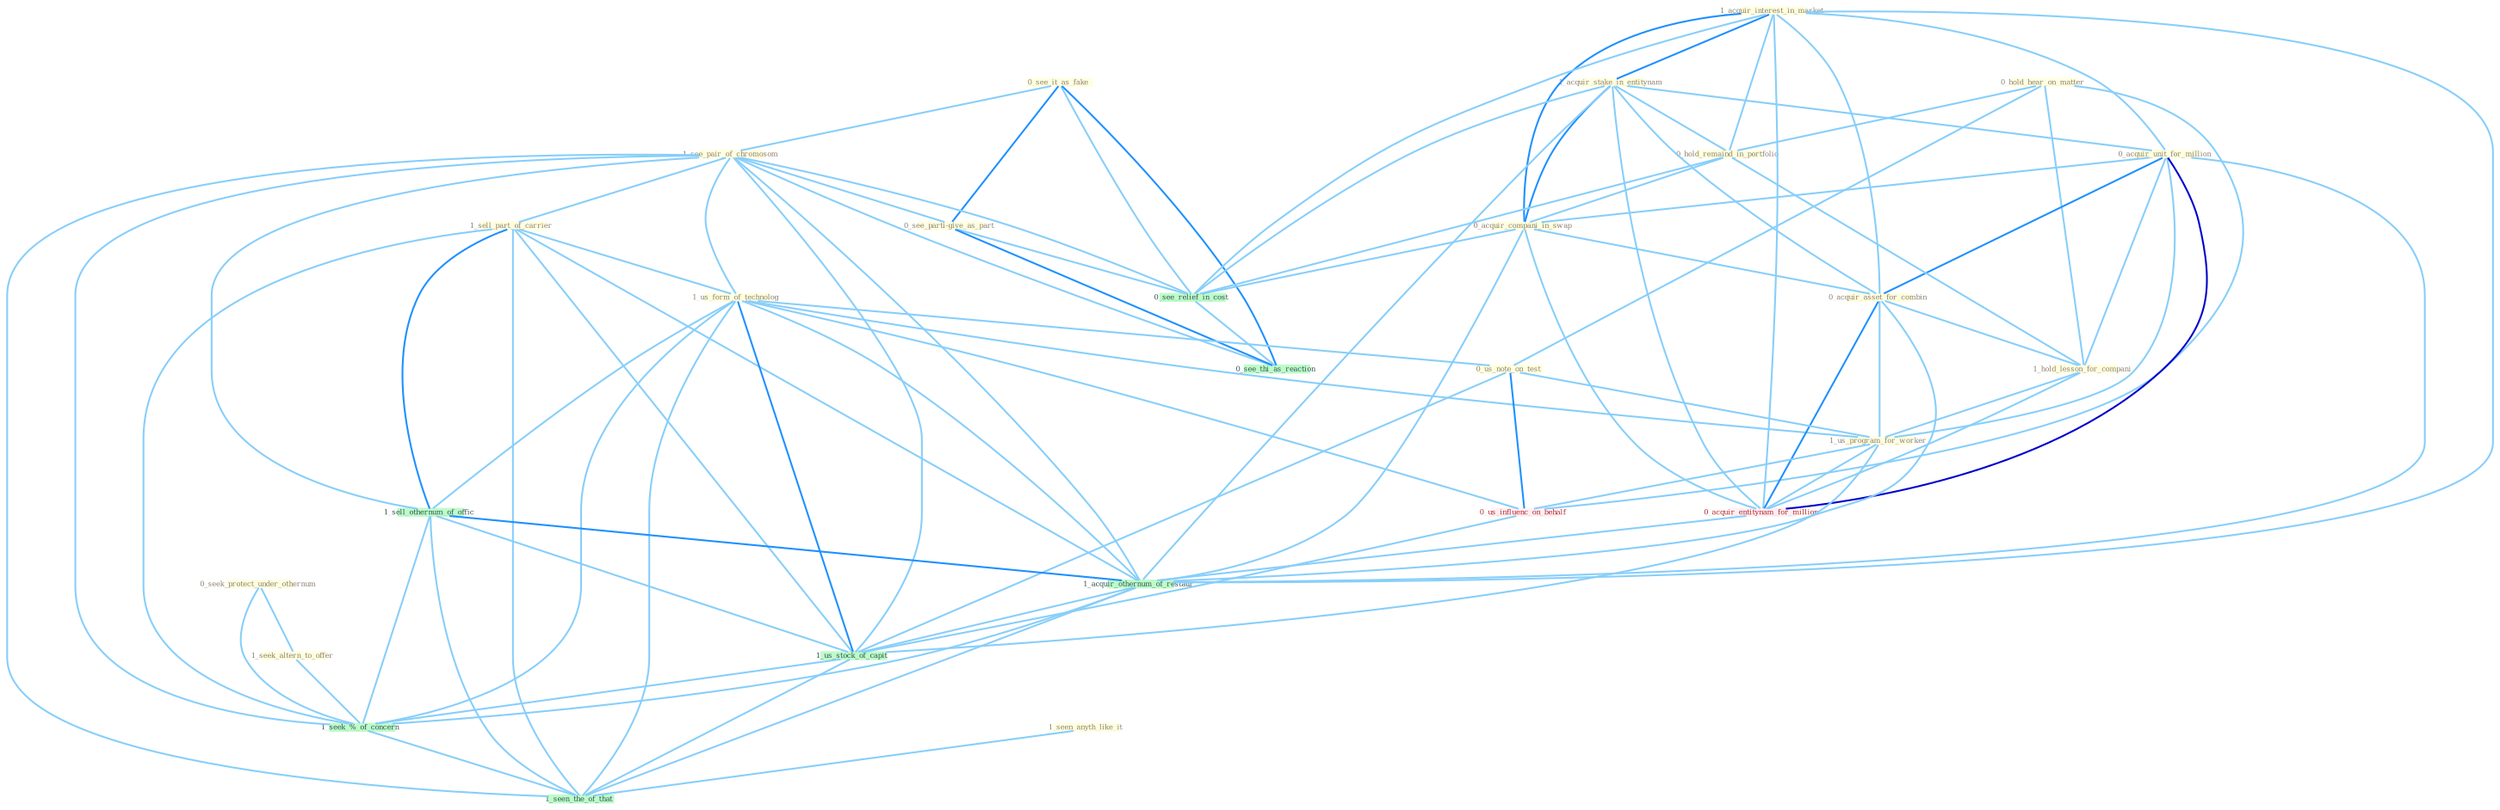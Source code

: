 Graph G{ 
    node
    [shape=polygon,style=filled,width=.5,height=.06,color="#BDFCC9",fixedsize=true,fontsize=4,
    fontcolor="#2f4f4f"];
    {node
    [color="#ffffe0", fontcolor="#8b7d6b"] "0_seek_protect_under_othernum " "1_seek_altern_to_offer " "0_see_it_as_fake " "1_acquir_interest_in_market " "1_see_pair_of_chromosom " "0_see_parti-give_as_part " "1_sell_part_of_carrier " "1_acquir_stake_in_entitynam " "0_hold_hear_on_matter " "0_acquir_unit_for_million " "1_us_form_of_technolog " "0_hold_remaind_in_portfolio " "0_acquir_compani_in_swap " "1_seen_anyth_like_it " "0_acquir_asset_for_combin " "0_us_note_on_test " "1_hold_lesson_for_compani " "1_us_program_for_worker "}
{node [color="#fff0f5", fontcolor="#b22222"] "0_acquir_entitynam_for_million " "0_us_influenc_on_behalf "}
edge [color="#B0E2FF"];

	"0_seek_protect_under_othernum " -- "1_seek_altern_to_offer " [w="1", color="#87cefa" ];
	"0_seek_protect_under_othernum " -- "1_seek_%_of_concern " [w="1", color="#87cefa" ];
	"1_seek_altern_to_offer " -- "1_seek_%_of_concern " [w="1", color="#87cefa" ];
	"0_see_it_as_fake " -- "1_see_pair_of_chromosom " [w="1", color="#87cefa" ];
	"0_see_it_as_fake " -- "0_see_parti-give_as_part " [w="2", color="#1e90ff" , len=0.8];
	"0_see_it_as_fake " -- "0_see_relief_in_cost " [w="1", color="#87cefa" ];
	"0_see_it_as_fake " -- "0_see_thi_as_reaction " [w="2", color="#1e90ff" , len=0.8];
	"1_acquir_interest_in_market " -- "1_acquir_stake_in_entitynam " [w="2", color="#1e90ff" , len=0.8];
	"1_acquir_interest_in_market " -- "0_acquir_unit_for_million " [w="1", color="#87cefa" ];
	"1_acquir_interest_in_market " -- "0_hold_remaind_in_portfolio " [w="1", color="#87cefa" ];
	"1_acquir_interest_in_market " -- "0_acquir_compani_in_swap " [w="2", color="#1e90ff" , len=0.8];
	"1_acquir_interest_in_market " -- "0_acquir_asset_for_combin " [w="1", color="#87cefa" ];
	"1_acquir_interest_in_market " -- "0_acquir_entitynam_for_million " [w="1", color="#87cefa" ];
	"1_acquir_interest_in_market " -- "0_see_relief_in_cost " [w="1", color="#87cefa" ];
	"1_acquir_interest_in_market " -- "1_acquir_othernum_of_restaur " [w="1", color="#87cefa" ];
	"1_see_pair_of_chromosom " -- "0_see_parti-give_as_part " [w="1", color="#87cefa" ];
	"1_see_pair_of_chromosom " -- "1_sell_part_of_carrier " [w="1", color="#87cefa" ];
	"1_see_pair_of_chromosom " -- "1_us_form_of_technolog " [w="1", color="#87cefa" ];
	"1_see_pair_of_chromosom " -- "1_sell_othernum_of_offic " [w="1", color="#87cefa" ];
	"1_see_pair_of_chromosom " -- "0_see_relief_in_cost " [w="1", color="#87cefa" ];
	"1_see_pair_of_chromosom " -- "0_see_thi_as_reaction " [w="1", color="#87cefa" ];
	"1_see_pair_of_chromosom " -- "1_acquir_othernum_of_restaur " [w="1", color="#87cefa" ];
	"1_see_pair_of_chromosom " -- "1_us_stock_of_capit " [w="1", color="#87cefa" ];
	"1_see_pair_of_chromosom " -- "1_seek_%_of_concern " [w="1", color="#87cefa" ];
	"1_see_pair_of_chromosom " -- "1_seen_the_of_that " [w="1", color="#87cefa" ];
	"0_see_parti-give_as_part " -- "0_see_relief_in_cost " [w="1", color="#87cefa" ];
	"0_see_parti-give_as_part " -- "0_see_thi_as_reaction " [w="2", color="#1e90ff" , len=0.8];
	"1_sell_part_of_carrier " -- "1_us_form_of_technolog " [w="1", color="#87cefa" ];
	"1_sell_part_of_carrier " -- "1_sell_othernum_of_offic " [w="2", color="#1e90ff" , len=0.8];
	"1_sell_part_of_carrier " -- "1_acquir_othernum_of_restaur " [w="1", color="#87cefa" ];
	"1_sell_part_of_carrier " -- "1_us_stock_of_capit " [w="1", color="#87cefa" ];
	"1_sell_part_of_carrier " -- "1_seek_%_of_concern " [w="1", color="#87cefa" ];
	"1_sell_part_of_carrier " -- "1_seen_the_of_that " [w="1", color="#87cefa" ];
	"1_acquir_stake_in_entitynam " -- "0_acquir_unit_for_million " [w="1", color="#87cefa" ];
	"1_acquir_stake_in_entitynam " -- "0_hold_remaind_in_portfolio " [w="1", color="#87cefa" ];
	"1_acquir_stake_in_entitynam " -- "0_acquir_compani_in_swap " [w="2", color="#1e90ff" , len=0.8];
	"1_acquir_stake_in_entitynam " -- "0_acquir_asset_for_combin " [w="1", color="#87cefa" ];
	"1_acquir_stake_in_entitynam " -- "0_acquir_entitynam_for_million " [w="1", color="#87cefa" ];
	"1_acquir_stake_in_entitynam " -- "0_see_relief_in_cost " [w="1", color="#87cefa" ];
	"1_acquir_stake_in_entitynam " -- "1_acquir_othernum_of_restaur " [w="1", color="#87cefa" ];
	"0_hold_hear_on_matter " -- "0_hold_remaind_in_portfolio " [w="1", color="#87cefa" ];
	"0_hold_hear_on_matter " -- "0_us_note_on_test " [w="1", color="#87cefa" ];
	"0_hold_hear_on_matter " -- "1_hold_lesson_for_compani " [w="1", color="#87cefa" ];
	"0_hold_hear_on_matter " -- "0_us_influenc_on_behalf " [w="1", color="#87cefa" ];
	"0_acquir_unit_for_million " -- "0_acquir_compani_in_swap " [w="1", color="#87cefa" ];
	"0_acquir_unit_for_million " -- "0_acquir_asset_for_combin " [w="2", color="#1e90ff" , len=0.8];
	"0_acquir_unit_for_million " -- "1_hold_lesson_for_compani " [w="1", color="#87cefa" ];
	"0_acquir_unit_for_million " -- "1_us_program_for_worker " [w="1", color="#87cefa" ];
	"0_acquir_unit_for_million " -- "0_acquir_entitynam_for_million " [w="3", color="#0000cd" , len=0.6];
	"0_acquir_unit_for_million " -- "1_acquir_othernum_of_restaur " [w="1", color="#87cefa" ];
	"1_us_form_of_technolog " -- "0_us_note_on_test " [w="1", color="#87cefa" ];
	"1_us_form_of_technolog " -- "1_us_program_for_worker " [w="1", color="#87cefa" ];
	"1_us_form_of_technolog " -- "1_sell_othernum_of_offic " [w="1", color="#87cefa" ];
	"1_us_form_of_technolog " -- "0_us_influenc_on_behalf " [w="1", color="#87cefa" ];
	"1_us_form_of_technolog " -- "1_acquir_othernum_of_restaur " [w="1", color="#87cefa" ];
	"1_us_form_of_technolog " -- "1_us_stock_of_capit " [w="2", color="#1e90ff" , len=0.8];
	"1_us_form_of_technolog " -- "1_seek_%_of_concern " [w="1", color="#87cefa" ];
	"1_us_form_of_technolog " -- "1_seen_the_of_that " [w="1", color="#87cefa" ];
	"0_hold_remaind_in_portfolio " -- "0_acquir_compani_in_swap " [w="1", color="#87cefa" ];
	"0_hold_remaind_in_portfolio " -- "1_hold_lesson_for_compani " [w="1", color="#87cefa" ];
	"0_hold_remaind_in_portfolio " -- "0_see_relief_in_cost " [w="1", color="#87cefa" ];
	"0_acquir_compani_in_swap " -- "0_acquir_asset_for_combin " [w="1", color="#87cefa" ];
	"0_acquir_compani_in_swap " -- "0_acquir_entitynam_for_million " [w="1", color="#87cefa" ];
	"0_acquir_compani_in_swap " -- "0_see_relief_in_cost " [w="1", color="#87cefa" ];
	"0_acquir_compani_in_swap " -- "1_acquir_othernum_of_restaur " [w="1", color="#87cefa" ];
	"1_seen_anyth_like_it " -- "1_seen_the_of_that " [w="1", color="#87cefa" ];
	"0_acquir_asset_for_combin " -- "1_hold_lesson_for_compani " [w="1", color="#87cefa" ];
	"0_acquir_asset_for_combin " -- "1_us_program_for_worker " [w="1", color="#87cefa" ];
	"0_acquir_asset_for_combin " -- "0_acquir_entitynam_for_million " [w="2", color="#1e90ff" , len=0.8];
	"0_acquir_asset_for_combin " -- "1_acquir_othernum_of_restaur " [w="1", color="#87cefa" ];
	"0_us_note_on_test " -- "1_us_program_for_worker " [w="1", color="#87cefa" ];
	"0_us_note_on_test " -- "0_us_influenc_on_behalf " [w="2", color="#1e90ff" , len=0.8];
	"0_us_note_on_test " -- "1_us_stock_of_capit " [w="1", color="#87cefa" ];
	"1_hold_lesson_for_compani " -- "1_us_program_for_worker " [w="1", color="#87cefa" ];
	"1_hold_lesson_for_compani " -- "0_acquir_entitynam_for_million " [w="1", color="#87cefa" ];
	"1_us_program_for_worker " -- "0_acquir_entitynam_for_million " [w="1", color="#87cefa" ];
	"1_us_program_for_worker " -- "0_us_influenc_on_behalf " [w="1", color="#87cefa" ];
	"1_us_program_for_worker " -- "1_us_stock_of_capit " [w="1", color="#87cefa" ];
	"0_acquir_entitynam_for_million " -- "1_acquir_othernum_of_restaur " [w="1", color="#87cefa" ];
	"1_sell_othernum_of_offic " -- "1_acquir_othernum_of_restaur " [w="2", color="#1e90ff" , len=0.8];
	"1_sell_othernum_of_offic " -- "1_us_stock_of_capit " [w="1", color="#87cefa" ];
	"1_sell_othernum_of_offic " -- "1_seek_%_of_concern " [w="1", color="#87cefa" ];
	"1_sell_othernum_of_offic " -- "1_seen_the_of_that " [w="1", color="#87cefa" ];
	"0_us_influenc_on_behalf " -- "1_us_stock_of_capit " [w="1", color="#87cefa" ];
	"0_see_relief_in_cost " -- "0_see_thi_as_reaction " [w="1", color="#87cefa" ];
	"1_acquir_othernum_of_restaur " -- "1_us_stock_of_capit " [w="1", color="#87cefa" ];
	"1_acquir_othernum_of_restaur " -- "1_seek_%_of_concern " [w="1", color="#87cefa" ];
	"1_acquir_othernum_of_restaur " -- "1_seen_the_of_that " [w="1", color="#87cefa" ];
	"1_us_stock_of_capit " -- "1_seek_%_of_concern " [w="1", color="#87cefa" ];
	"1_us_stock_of_capit " -- "1_seen_the_of_that " [w="1", color="#87cefa" ];
	"1_seek_%_of_concern " -- "1_seen_the_of_that " [w="1", color="#87cefa" ];
}